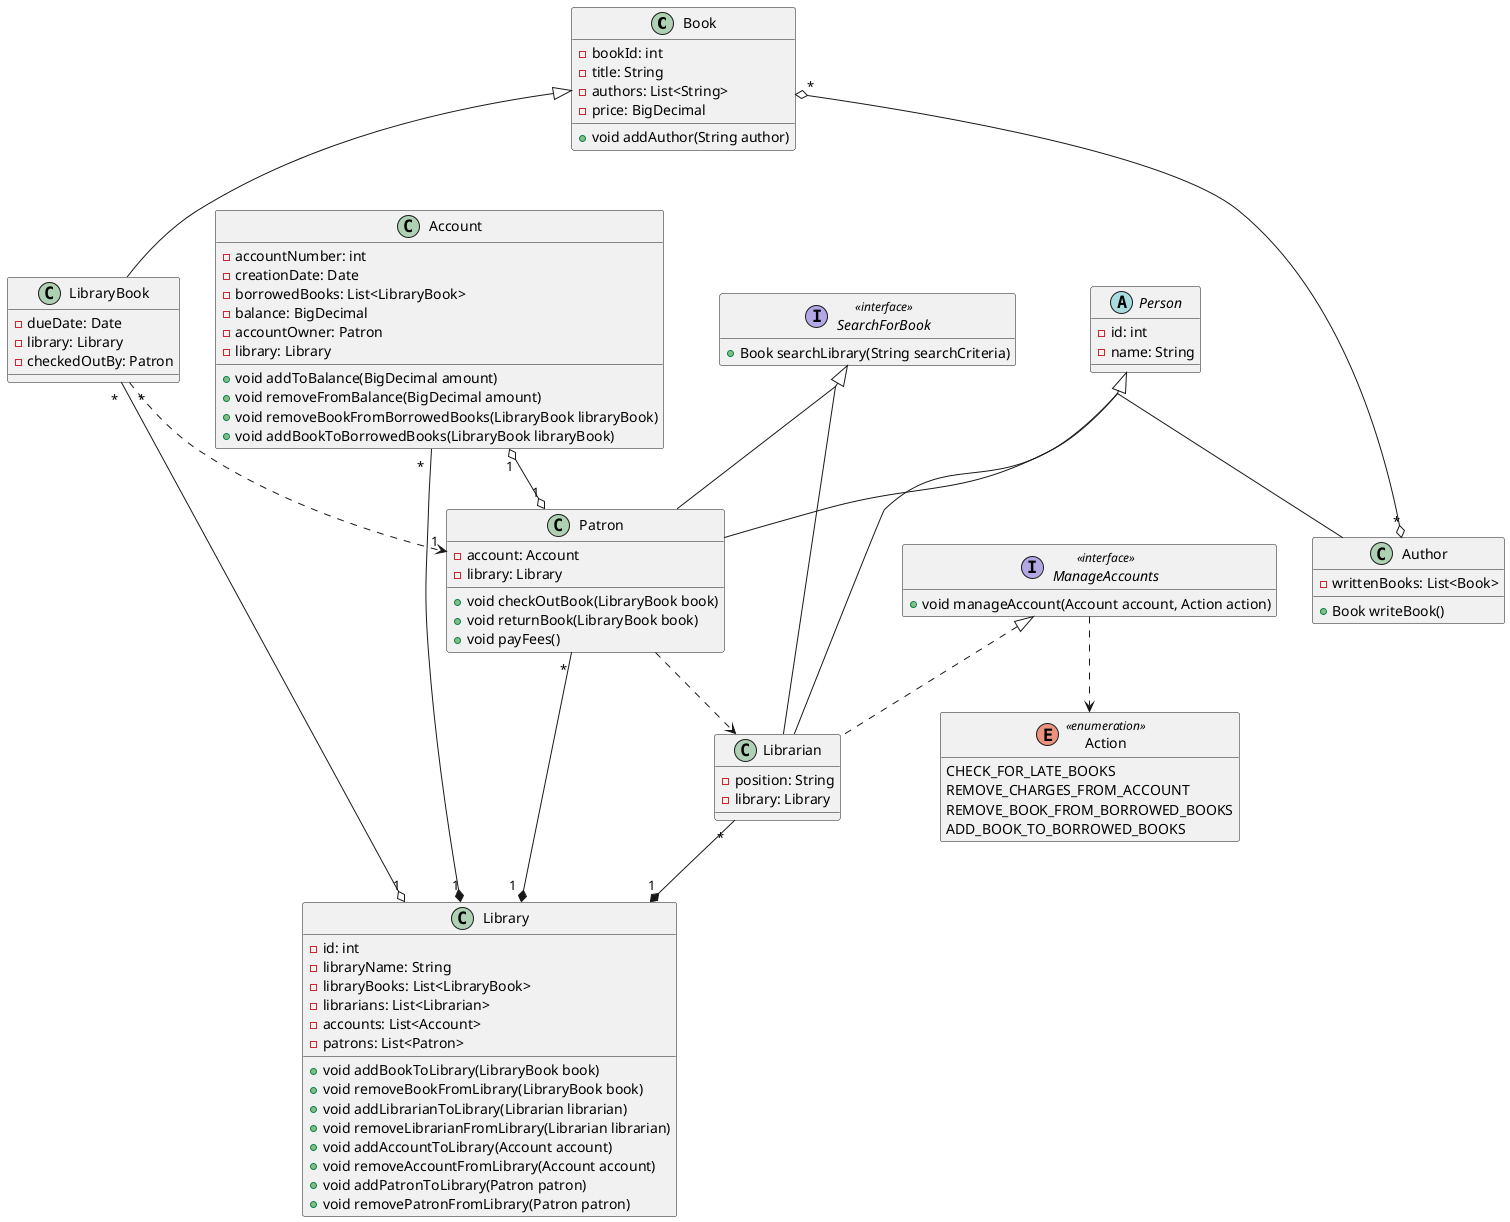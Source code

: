 @startuml libraryUML
skinparam groupInheritance 2


class Book {
    - bookId: int
    - title: String
    - authors: List<String>
    - price: BigDecimal

    + void addAuthor(String author)
}

class LibraryBook {
    - dueDate: Date
    - library: Library
    - checkedOutBy: Patron
}

class Author extends Person {
    - writtenBooks: List<Book>
    + Book writeBook()
}

class Library {
    - id: int
    - libraryName: String
    - libraryBooks: List<LibraryBook>
    - librarians: List<Librarian>
    - accounts: List<Account>
    - patrons: List<Patron>
    + void addBookToLibrary(LibraryBook book)
    + void removeBookFromLibrary(LibraryBook book)
    + void addLibrarianToLibrary(Librarian librarian)
    + void removeLibrarianFromLibrary(Librarian librarian)
    + void addAccountToLibrary(Account account)
    + void removeAccountFromLibrary(Account account)
    + void addPatronToLibrary(Patron patron)
    + void removePatronFromLibrary(Patron patron)
}

class Account {
    - accountNumber: int
    - creationDate: Date
    - borrowedBooks: List<LibraryBook>
    - balance: BigDecimal
    - accountOwner: Patron
    - library: Library

    + void addToBalance(BigDecimal amount)
    + void removeFromBalance(BigDecimal amount)
    + void removeBookFromBorrowedBooks(LibraryBook libraryBook)
    + void addBookToBorrowedBooks(LibraryBook libraryBook)
}

abstract class Person {
    - id: int
    - name: String
}

class Librarian extends Person implements SearchForBook, ManageAccounts {
    - position: String
    - library: Library
}

class Patron extends Person implements SearchForBook {
    - account: Account
    - library: Library

    + void checkOutBook(LibraryBook book)
    + void returnBook(LibraryBook book)
    + void payFees()
}

interface SearchForBook <<interface>> {
    + Book searchLibrary(String searchCriteria)
}

interface ManageAccounts <<interface>> {
    + void manageAccount(Account account, Action action)
}

enum Action <<enumeration>>{
    CHECK_FOR_LATE_BOOKS
    REMOVE_CHARGES_FROM_ACCOUNT
    REMOVE_BOOK_FROM_BORROWED_BOOKS
    ADD_BOOK_TO_BORROWED_BOOKS
}

hide <<enumeration>> methods

hide <<interface>> fields



Book  <|--  LibraryBook
Book " * "  o--o "*" Author
Patron " * " --* "  1  " Library
LibraryBook "  *  " --o "1" Library
Account "  *  " --* "1" Library
Account "1" o--o "1" Patron
ManageAccounts ..> Action
Librarian " * " --* "1 " Library
LibraryBook " * " ..> "1" Patron
Patron ..> Librarian
@enduml